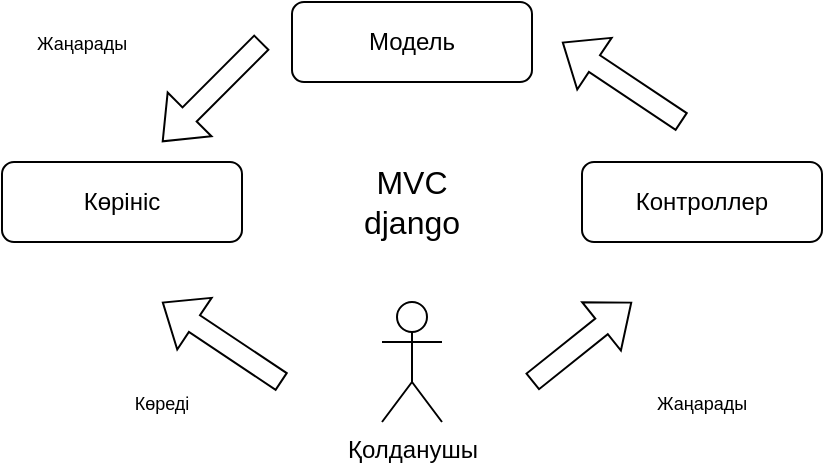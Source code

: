 <mxfile version="22.1.7" type="github">
  <diagram id="R2lEEEUBdFMjLlhIrx00" name="Page-1">
    <mxGraphModel dx="651" dy="356" grid="1" gridSize="10" guides="1" tooltips="1" connect="1" arrows="1" fold="1" page="1" pageScale="1" pageWidth="850" pageHeight="1100" math="0" shadow="0" extFonts="Permanent Marker^https://fonts.googleapis.com/css?family=Permanent+Marker">
      <root>
        <mxCell id="0" />
        <mxCell id="1" parent="0" />
        <mxCell id="FGmFKHhtjOeUHbgfJMX5-1" value="Модель" style="rounded=1;whiteSpace=wrap;html=1;" vertex="1" parent="1">
          <mxGeometry x="335" y="160" width="120" height="40" as="geometry" />
        </mxCell>
        <mxCell id="FGmFKHhtjOeUHbgfJMX5-2" value="Контроллер" style="rounded=1;whiteSpace=wrap;html=1;" vertex="1" parent="1">
          <mxGeometry x="480" y="240" width="120" height="40" as="geometry" />
        </mxCell>
        <mxCell id="FGmFKHhtjOeUHbgfJMX5-3" value="Қолданушы" style="shape=umlActor;verticalLabelPosition=bottom;verticalAlign=top;html=1;outlineConnect=0;" vertex="1" parent="1">
          <mxGeometry x="380" y="310" width="30" height="60" as="geometry" />
        </mxCell>
        <mxCell id="FGmFKHhtjOeUHbgfJMX5-4" value="Көрініс" style="rounded=1;whiteSpace=wrap;html=1;" vertex="1" parent="1">
          <mxGeometry x="190" y="240" width="120" height="40" as="geometry" />
        </mxCell>
        <mxCell id="FGmFKHhtjOeUHbgfJMX5-5" value="&lt;font style=&quot;font-size: 16px;&quot;&gt;MVC&lt;br&gt;django&lt;/font&gt;" style="text;html=1;strokeColor=none;fillColor=none;align=center;verticalAlign=middle;whiteSpace=wrap;rounded=0;" vertex="1" parent="1">
          <mxGeometry x="365" y="245" width="60" height="30" as="geometry" />
        </mxCell>
        <mxCell id="FGmFKHhtjOeUHbgfJMX5-6" value="" style="shape=flexArrow;endArrow=classic;html=1;rounded=0;" edge="1" parent="1">
          <mxGeometry width="50" height="50" relative="1" as="geometry">
            <mxPoint x="530" y="220" as="sourcePoint" />
            <mxPoint x="470" y="180" as="targetPoint" />
          </mxGeometry>
        </mxCell>
        <mxCell id="FGmFKHhtjOeUHbgfJMX5-7" value="" style="shape=flexArrow;endArrow=classic;html=1;rounded=0;" edge="1" parent="1">
          <mxGeometry width="50" height="50" relative="1" as="geometry">
            <mxPoint x="455" y="350" as="sourcePoint" />
            <mxPoint x="505" y="310" as="targetPoint" />
          </mxGeometry>
        </mxCell>
        <mxCell id="FGmFKHhtjOeUHbgfJMX5-8" value="&lt;font style=&quot;font-size: 9px;&quot;&gt;Жаңарады&lt;/font&gt;" style="text;html=1;strokeColor=none;fillColor=none;align=center;verticalAlign=middle;whiteSpace=wrap;rounded=0;" vertex="1" parent="1">
          <mxGeometry x="510" y="350" width="60" height="20" as="geometry" />
        </mxCell>
        <mxCell id="FGmFKHhtjOeUHbgfJMX5-9" value="&lt;font style=&quot;font-size: 9px;&quot;&gt;Көреді&lt;/font&gt;" style="text;html=1;strokeColor=none;fillColor=none;align=center;verticalAlign=middle;whiteSpace=wrap;rounded=0;" vertex="1" parent="1">
          <mxGeometry x="240" y="350" width="60" height="20" as="geometry" />
        </mxCell>
        <mxCell id="FGmFKHhtjOeUHbgfJMX5-10" value="" style="shape=flexArrow;endArrow=classic;html=1;rounded=0;" edge="1" parent="1">
          <mxGeometry width="50" height="50" relative="1" as="geometry">
            <mxPoint x="330" y="350" as="sourcePoint" />
            <mxPoint x="270" y="310" as="targetPoint" />
          </mxGeometry>
        </mxCell>
        <mxCell id="FGmFKHhtjOeUHbgfJMX5-12" value="&lt;font style=&quot;font-size: 9px;&quot;&gt;Жаңарады&lt;/font&gt;" style="text;html=1;strokeColor=none;fillColor=none;align=center;verticalAlign=middle;whiteSpace=wrap;rounded=0;" vertex="1" parent="1">
          <mxGeometry x="200" y="170" width="60" height="20" as="geometry" />
        </mxCell>
        <mxCell id="FGmFKHhtjOeUHbgfJMX5-13" value="" style="shape=flexArrow;endArrow=classic;html=1;rounded=0;" edge="1" parent="1">
          <mxGeometry width="50" height="50" relative="1" as="geometry">
            <mxPoint x="320" y="180" as="sourcePoint" />
            <mxPoint x="270" y="230" as="targetPoint" />
          </mxGeometry>
        </mxCell>
      </root>
    </mxGraphModel>
  </diagram>
</mxfile>
